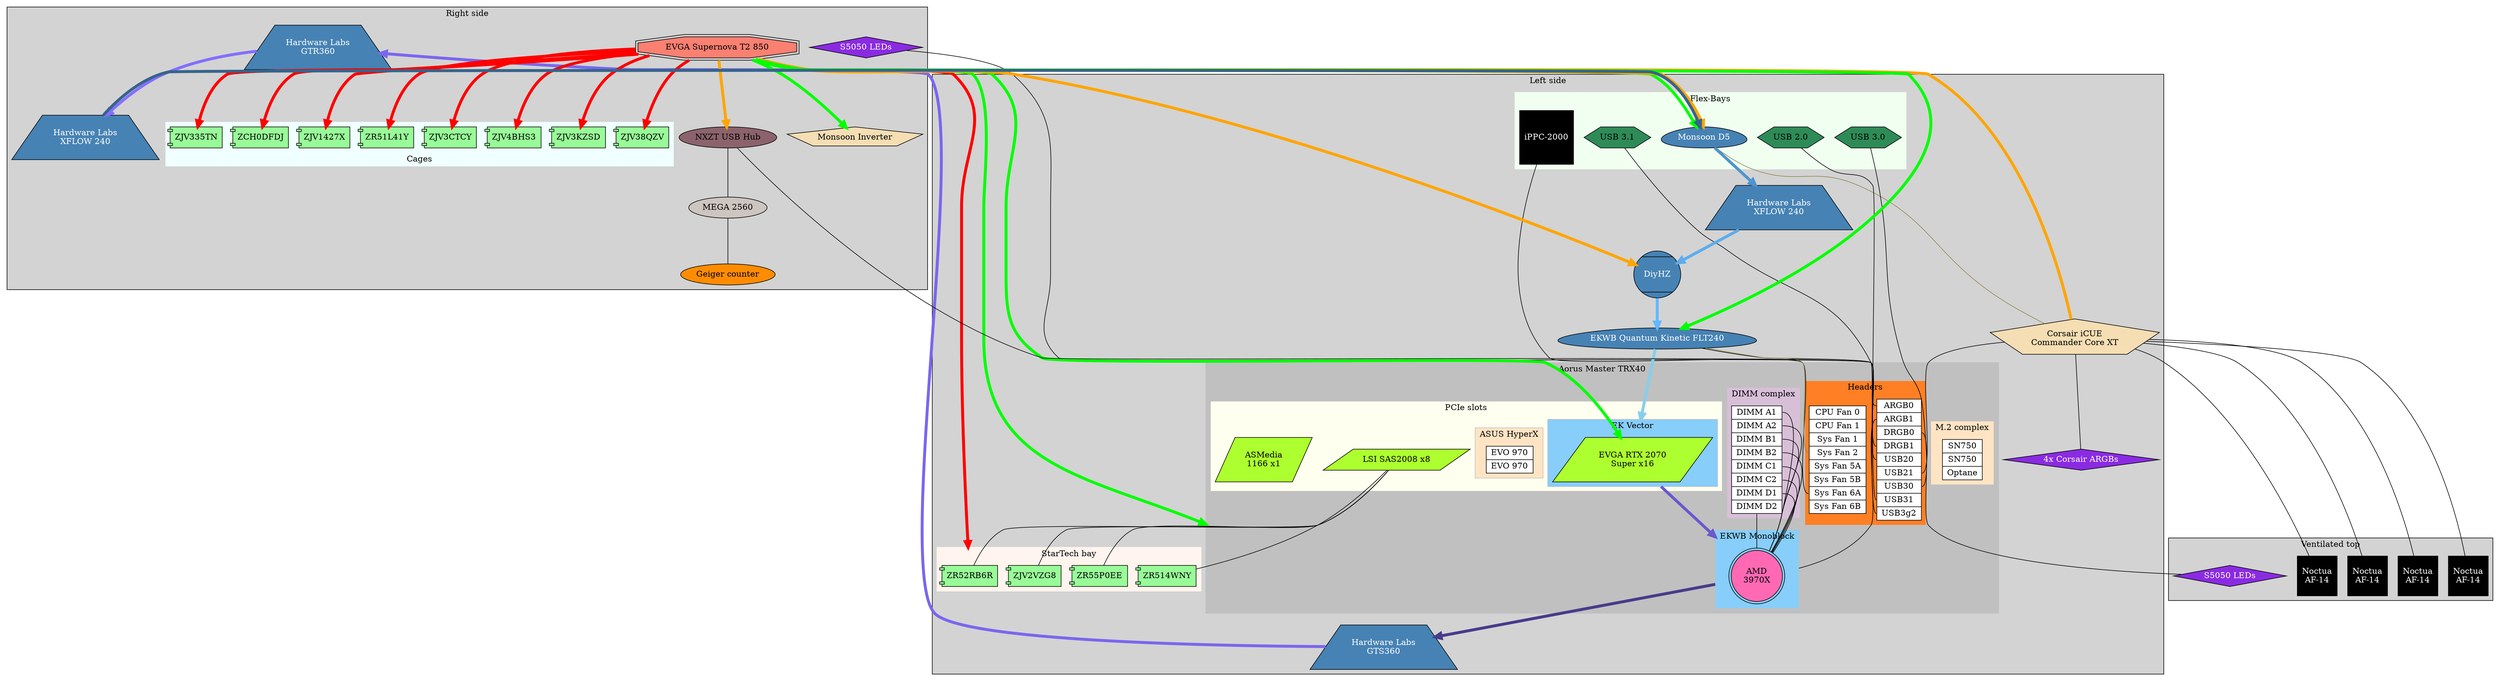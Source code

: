 graph G {
	compound=true
	subgraph clusterLeftSide {
		label="Left side";
		style=filled;
		subgraph clusterFlex {
		  label="Flex-Bays";
			style=filled;
			color=honeydew1;
		  Monsoon [label="Monsoon D5" style=filled fillcolor=steelblue shape=egg fontcolor=white];
		  BayUSB31 [label="USB 3.1" style=filled fillcolor=seagreen shape=hexagon];
		  BayUSB20 [label="USB 2.0" style=filled fillcolor=seagreen shape=hexagon];
		  BayUSB30 [label="USB 3.0" style=filled fillcolor=seagreen shape=hexagon];
		  Noctua2000 [label="iPPC-2000" shape=Msquare style=filled fillcolor=black fontcolor=white];
		}
		subgraph clusterStartech {
			label="StarTech bay";
			style=filled;
			color=seashell;
			ZR52RB6R
			ZR514WNY
			ZR55P0EE
			ZJV2VZG8
		}
		subgraph clusterMobo {
			label="Aorus Master TRX40";
			style=filled;
			color=grey;
			shape=Msquare;
			subgraph clusterM2s {
				label="M.2 complex";
				style=filled;
				fillcolor=bisque;
				node [shape=record];
				  m2s [style=filled fillcolor=white label="{ <WD0>SN750|<WD1>SN750|<OPTANE>Optane }"]
			}
			subgraph clusterMonoblock {
				label="EKWB Monoblock";
				style=filled;
				fillcolor=lightskyblue;
				CPU [style=filled fillcolor=hotpink shape=doublecircle label="AMD\n3970X"];
			}
			subgraph clusterPCIe {
				label="PCIe slots";
				style=filled;
				fillcolor=ivory;
				LSI [label="LSI SAS2008 x8"];
				ASM [label="ASMedia\n1166 x1"];
				subgraph clusterEKVector {
					label="EK Vector";
					style=filled;
					fillcolor=lightskyblue;
					GPU [label="EVGA RTX 2070\nSuper x16"];
				}
				subgraph clusterHyperX {
					label="ASUS HyperX";
					style=filled;
					fillcolor=bisque;
					node [shape=record];
					  ssds [style=filled fillcolor=white label="{ <SAM0>EVO 970|<SAM1>EVO 970}"]
				}
			}
			subgraph clusterMemory {
				label="DIMM complex";
				style=filled;
				fillcolor=thistle;
        node [shape=record];
					dimms [style=filled fillcolor=white label="{ <DIMM0>DIMM A1|<DIMM1>DIMM A2|<DIMM2>DIMM B1|<DIMM3>DIMM B2|<DIMM4>DIMM C1|<DIMM5>DIMM C2|<DIMM6>DIMM D1|<DIMM7>DIMM D2 }"]
		  }
			subgraph clusterHeaders {
				label="Headers";
				style=filled;
				fillcolor=chocolate1;
				node [shape=record];
				  pins [style=filled fillcolor=white label="{ <ARGB0>ARGB0|<ARGB1>ARGB1|<DRGB0>DRGB0|<DRGB1>DRGB1|<USB20>USB20|<USB21>USB21|<USB30>USB30|<USB31>USB31|<USB3g2>USB3g2 }"];
        node [shape=record];
				  fans [style=filled fillcolor=white label="{ <FAN0>CPU Fan 0|<FAN1>CPU Fan 1|<FAN2>Sys Fan 1|<FAN3>Sys Fan 2|<FAN5A>Sys Fan 5A|<FAN5B>Sys Fan 5B|<FAN6A>Sys Fan 6A|<FAN6B>Sys Fan 6B }"];
			}
		}
		dimms:DIMM0--CPU
		dimms:DIMM1--CPU
		dimms:DIMM2--CPU
		dimms:DIMM3--CPU
		dimms:DIMM4--CPU
		dimms:DIMM5--CPU
		dimms:DIMM6--CPU
		dimms:DIMM7--CPU
		BayUSB30--pins:USB30
		BayUSB20--pins:USB31
		BayUSB31--pins:USB3g2
		LSI--ZR52RB6R
		LSI--ZR514WNY
		LSI--ZR55P0EE
		LSI--ZJV2VZG8
		ZR52RB6R [shape=component fillcolor=palegreen style=filled];
		ZR514WNY [shape=component fillcolor=palegreen style=filled];
		ZR55P0EE [shape=component fillcolor=palegreen style=filled];
		ZJV2VZG8 [shape=component fillcolor=palegreen style=filled];
		GPU [style=filled fillcolor=greenyellow shape=parallelogram]
		LSI [style=filled fillcolor=greenyellow shape=parallelogram]
		ASM [style=filled fillcolor=greenyellow shape=parallelogram]
		Corsair [label="Corsair iCUE\nCommander Core XT" style=filled fillcolor=wheat shape=pentagon]
		Corsair--CorsairLEDs
		CorsairLEDs [label="4x Corsair ARGBs" style=filled fillcolor=blueviolet fontcolor=white shape=diamond]
		GTS360 [label="Hardware Labs\nGTS360" style=filled fillcolor=steelblue shape=trapezium fontcolor=white dir=forward];
		Monsoon--XFLOW240A [color=steelblue3 penwidth=5 dir=forward];
		XFLOW240A--DiyHZ [color=steelblue2 penwidth=5 dir=forward];
		XFLOW240A [label="Hardware Labs\nXFLOW 240" style=filled fillcolor=steelblue shape=trapezium fontcolor=white];
		DiyHZ [style=filled fillcolor=steelblue shape=Mcircle fontcolor=white dir=forward];
		GPU--CPU [color=slateblue3 penwidth=5 ltail=clusterEKVector lhead=clusterMonoblock dir=forward];
		CPU--GTS360 [color=slateblue4 penwidth=5 ltail=clusterMonoblock dir=forward];
	  pins:ARGB1--CPU [lhead=clusterMonoblock]
		Noctua2000--fans:FAN6A
	  Quantum [label="EKWB Quantum Kinetic FLT240" style=filled fillcolor=steelblue shape=egg fontcolor=white];
	}
	subgraph clusterRightside {
		label="Right side";
		style=filled;
		subgraph clusterCages {
			labelloc="b";
			label="Cages";
			style="filled";
			color="azure";
			ZJV38QZV [shape=component];
			ZJV3KZSD [shape=component];
			ZJV4BHS3 [shape=component];
			ZJV3CTCY [shape=component];
			ZR51L41Y [shape=component];
			ZJV1427X [shape=component];
			ZCH0DFDJ [shape=component];
			ZJV335TN [shape=component];
		}
		PSU--ZJV38QZV [color=red penwidth=5 dir=forward];
		PSU--ZJV3KZSD [color=red penwidth=5 dir=forward];
		PSU--ZJV4BHS3 [color=red penwidth=5 dir=forward];
		PSU--ZJV3CTCY [color=red penwidth=5 dir=forward];
		PSU--ZR51L41Y [color=red penwidth=5 dir=forward];
		PSU--ZJV1427X [color=red penwidth=5 dir=forward];
		PSU--ZCH0DFDJ [color=red penwidth=5 dir=forward];
		PSU--ZJV335TN [color=red penwidth=5 dir=forward];
		ZJV38QZV [fillcolor=palegreen style=filled];
		ZJV3KZSD [fillcolor=palegreen style=filled];
		ZJV4BHS3 [fillcolor=palegreen style=filled];
		ZJV3CTCY [fillcolor=palegreen style=filled];
		ZR51L41Y [fillcolor=palegreen style=filled];
		ZJV1427X [fillcolor=palegreen style=filled];
		ZCH0DFDJ [fillcolor=palegreen style=filled];
		ZJV335TN [fillcolor=palegreen style=filled];
		GTR360--XFLOW240B [dir=forward color=slateblue1 penwidth=5];
		GTR360 [label="Hardware Labs\nGTR360" style=filled fillcolor=steelblue shape=trapezium fontcolor=white];
		XFLOW240B [label="Hardware Labs\nXFLOW 240" style=filled fillcolor=steelblue shape=trapezium fontcolor=white];
		LEDS1 [shape=diamond fontcolor=white fillcolor=blueviolet style=filled label="S5050 LEDs"];
		NXZT [label="NXZT USB Hub" style=filled fillcolor=pink4 style=filled]
		Arduino [shape=oval style=filled fillcolor=seashell3 label="MEGA 2560"]
		Geiger [shape=oval style=filled fillcolor=darkorange label="Geiger counter"]
		Arduino--Geiger
		NXZT--Arduino
		Inverter [label="Monsoon Inverter" style=filled fillcolor=wheat shape=pentagon]
		PSU--Inverter [color=green penwidth=5 dir=forward];
		PSU--NXZT [color=orange penwidth=5 dir=forward]
	}
	XFLOW240B--Monsoon [color=steelblue4 penwidth=5 dir=forward];
	DiyHZ--Quantum [color=steelblue1 penwidth=5 dir=forward];
	Quantum--GPU [color=skyblue penwidth=5 lhead=clusterEKVector dir=forward];
	GTS360--GTR360 [color=slateblue2 penwidth=5 dir=forward];
	PSU--ZR52RB6R [lhead=clusterStartech color=red penwidth=5 dir=forward];
	PSU--GPU [color=green penwidth=5 dir=forward];
	PSU--CPU [lhead=clusterMobo color=green penwidth=5 dir=forward];
	PSU--Quantum [color=green penwidth=5 dir=forward];
	PSU--Monsoon [color=green penwidth=5 dir=forward];
	PSU--Monsoon [color=orange penwidth=5 dir=forward];
	PSU--DiyHZ [color=orange penwidth=5 dir=forward];
	PSU [label="EVGA Supernova T2 850" style=filled fillcolor=salmon shape=doubleoctagon]
	subgraph clusterRoof {
		label="Ventilated top";
		style=filled;
		Noctua140A [label="Noctua\nAF-14" shape=Msquare style=filled fillcolor=black fontcolor=white];
		Noctua140B [label="Noctua\nAF-14" shape=Msquare style=filled fillcolor=black fontcolor=white];
		Noctua140C [label="Noctua\nAF-14" shape=Msquare style=filled fillcolor=black fontcolor=white];
		Noctua140D [label="Noctua\nAF-14" shape=Msquare style=filled fillcolor=black fontcolor=white];
		LEDS0 [shape=diamond fontcolor=white fillcolor=blueviolet style=filled label="S5050 LEDs"];
	}
	Corsair--Noctua140A
	Corsair--Noctua140B
	Corsair--Noctua140C
	Corsair--Noctua140D
	PSU--Corsair [color=orange penwidth=5]
	pins:ARGB0--Quantum
	pins:DRGB0--LEDS0
	pins:DRGB1--LEDS1
	Monsoon--Corsair [color=khaki4]
	Quantum--fans:FAN3 [color=khaki4]
	NXZT--pins:USB20
	Corsair--pins:USB21
}
